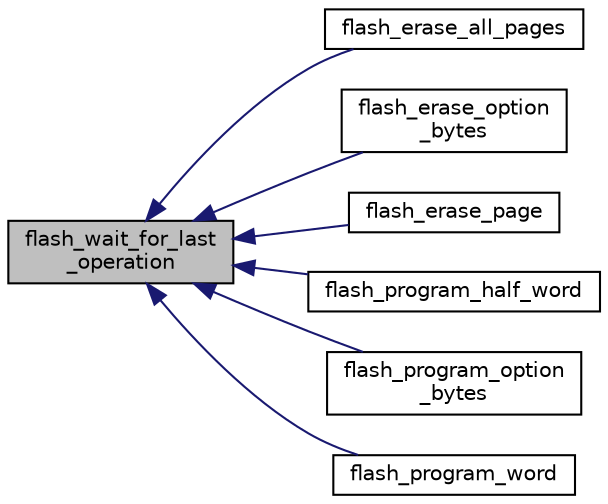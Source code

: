 digraph "flash_wait_for_last_operation"
{
  edge [fontname="Helvetica",fontsize="10",labelfontname="Helvetica",labelfontsize="10"];
  node [fontname="Helvetica",fontsize="10",shape=record];
  rankdir="LR";
  Node1 [label="flash_wait_for_last\l_operation",height=0.2,width=0.4,color="black", fillcolor="grey75", style="filled" fontcolor="black"];
  Node1 -> Node2 [dir="back",color="midnightblue",fontsize="10",style="solid",fontname="Helvetica"];
  Node2 [label="flash_erase_all_pages",height=0.2,width=0.4,color="black", fillcolor="white", style="filled",URL="$flash_8c.html#af1804e22fb8a901f3a5f85535aa1ff7b"];
  Node1 -> Node3 [dir="back",color="midnightblue",fontsize="10",style="solid",fontname="Helvetica"];
  Node3 [label="flash_erase_option\l_bytes",height=0.2,width=0.4,color="black", fillcolor="white", style="filled",URL="$flash_8c.html#a6242ed6be7838125093c9b8b6adeeca1"];
  Node1 -> Node4 [dir="back",color="midnightblue",fontsize="10",style="solid",fontname="Helvetica"];
  Node4 [label="flash_erase_page",height=0.2,width=0.4,color="black", fillcolor="white", style="filled",URL="$flash_8c.html#a002e6ac054e5086830d0e686672b161b"];
  Node1 -> Node5 [dir="back",color="midnightblue",fontsize="10",style="solid",fontname="Helvetica"];
  Node5 [label="flash_program_half_word",height=0.2,width=0.4,color="black", fillcolor="white", style="filled",URL="$flash_8c.html#a1312105c3432840482d6678ef841e9e2"];
  Node1 -> Node6 [dir="back",color="midnightblue",fontsize="10",style="solid",fontname="Helvetica"];
  Node6 [label="flash_program_option\l_bytes",height=0.2,width=0.4,color="black", fillcolor="white", style="filled",URL="$flash_8c.html#ad617eda1ad9c5e6e6766d4aea700df5b"];
  Node1 -> Node7 [dir="back",color="midnightblue",fontsize="10",style="solid",fontname="Helvetica"];
  Node7 [label="flash_program_word",height=0.2,width=0.4,color="black", fillcolor="white", style="filled",URL="$flash_8c.html#ada59106b2abfe22eaffc9ad6f1b48899"];
}
